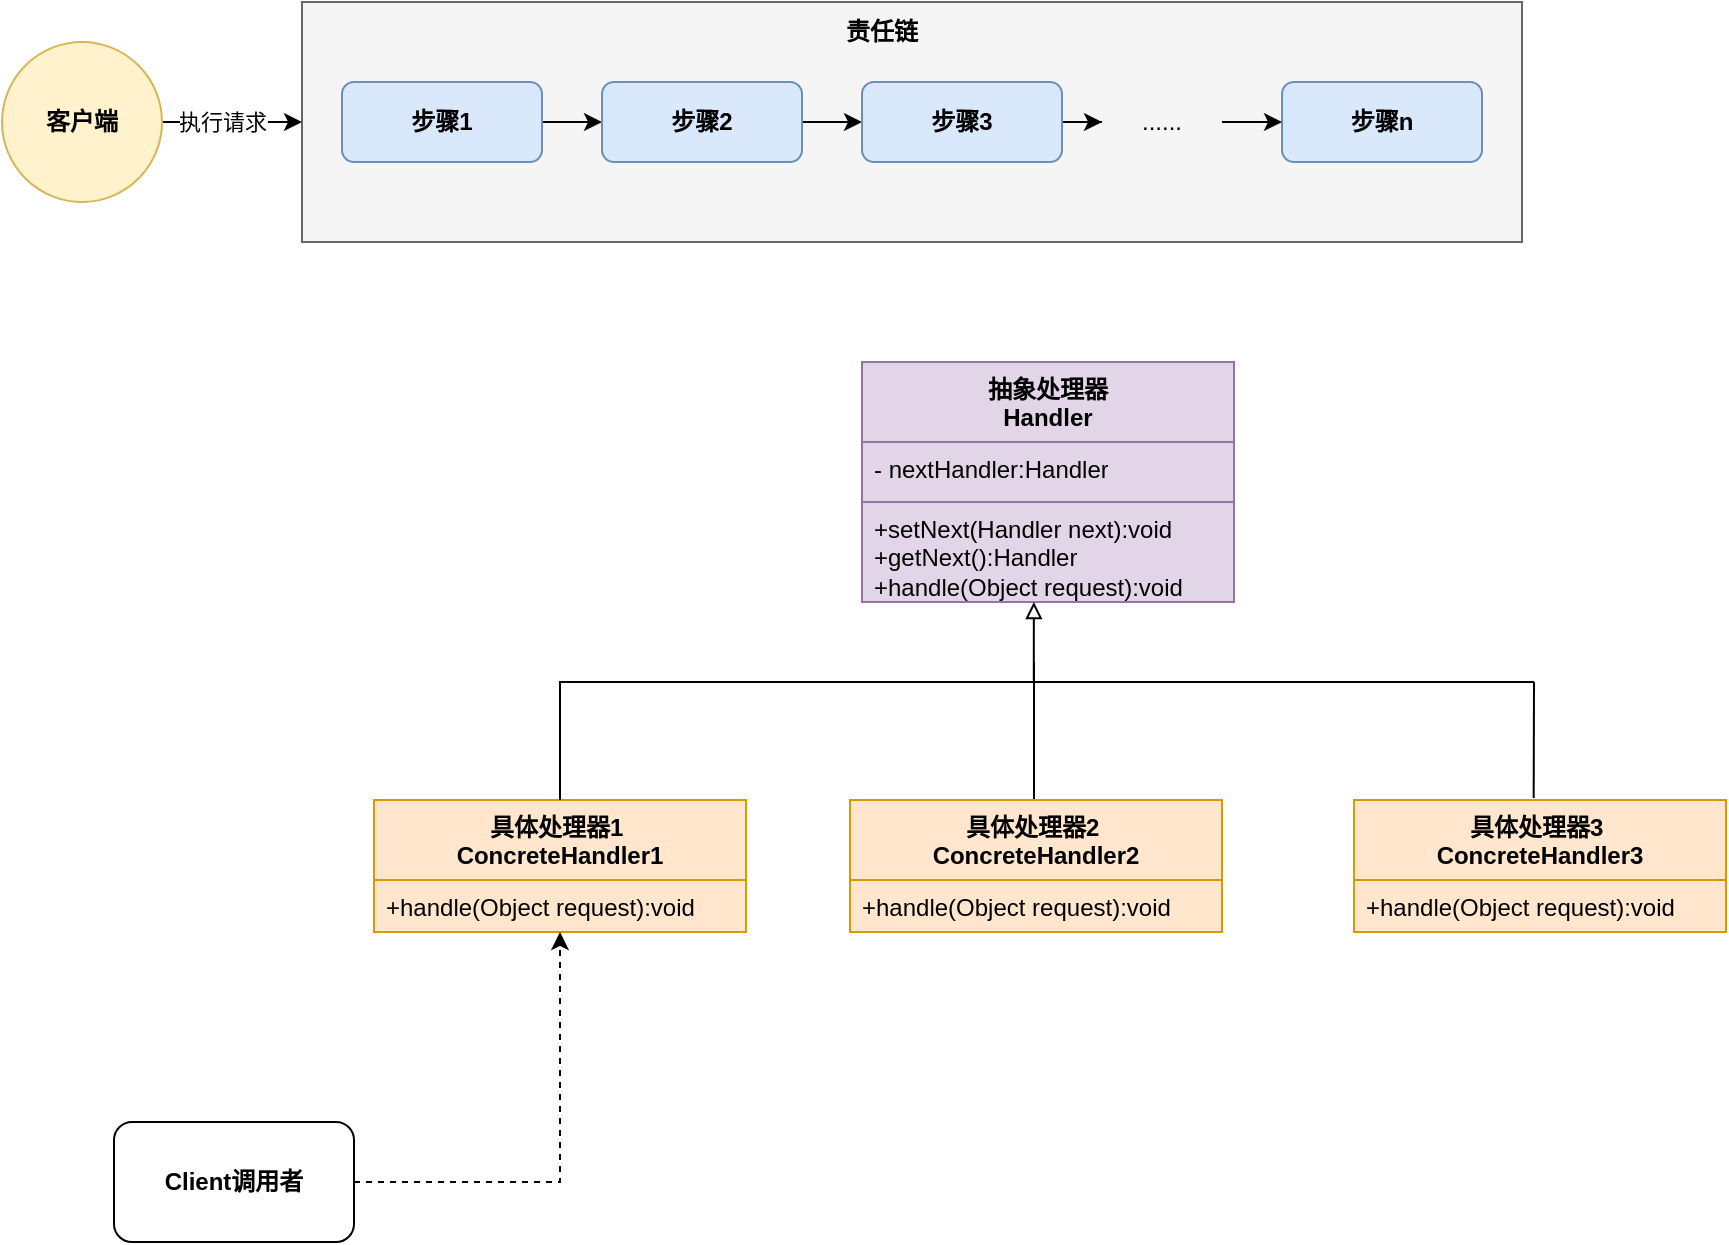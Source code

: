 <mxfile version="24.6.4" type="github">
  <diagram name="第 1 页" id="B4c4Xw4Z11oXivclu3je">
    <mxGraphModel dx="1018" dy="604" grid="1" gridSize="10" guides="1" tooltips="1" connect="1" arrows="1" fold="1" page="1" pageScale="1" pageWidth="827" pageHeight="1169" math="0" shadow="0">
      <root>
        <mxCell id="0" />
        <mxCell id="1" parent="0" />
        <mxCell id="u-V5iUQQxsPWD5PB2son-12" value="" style="rounded=0;whiteSpace=wrap;html=1;fillColor=#f5f5f5;fontColor=#333333;strokeColor=#666666;" vertex="1" parent="1">
          <mxGeometry x="184" y="60" width="610" height="120" as="geometry" />
        </mxCell>
        <mxCell id="u-V5iUQQxsPWD5PB2son-11" style="edgeStyle=orthogonalEdgeStyle;rounded=0;orthogonalLoop=1;jettySize=auto;html=1;" edge="1" parent="1" source="u-V5iUQQxsPWD5PB2son-1">
          <mxGeometry relative="1" as="geometry">
            <mxPoint x="184" y="120" as="targetPoint" />
          </mxGeometry>
        </mxCell>
        <mxCell id="u-V5iUQQxsPWD5PB2son-14" value="执行请求" style="edgeLabel;html=1;align=center;verticalAlign=middle;resizable=0;points=[];" vertex="1" connectable="0" parent="u-V5iUQQxsPWD5PB2son-11">
          <mxGeometry x="-0.261" y="-1" relative="1" as="geometry">
            <mxPoint x="4" y="-1" as="offset" />
          </mxGeometry>
        </mxCell>
        <mxCell id="u-V5iUQQxsPWD5PB2son-1" value="客户端" style="ellipse;whiteSpace=wrap;html=1;aspect=fixed;fontStyle=1;fillColor=#fff2cc;strokeColor=#d6b656;" vertex="1" parent="1">
          <mxGeometry x="34" y="80" width="80" height="80" as="geometry" />
        </mxCell>
        <mxCell id="u-V5iUQQxsPWD5PB2son-7" style="edgeStyle=orthogonalEdgeStyle;rounded=0;orthogonalLoop=1;jettySize=auto;html=1;entryX=0;entryY=0.5;entryDx=0;entryDy=0;" edge="1" parent="1" source="u-V5iUQQxsPWD5PB2son-2" target="u-V5iUQQxsPWD5PB2son-3">
          <mxGeometry relative="1" as="geometry" />
        </mxCell>
        <mxCell id="u-V5iUQQxsPWD5PB2son-2" value="步骤1" style="rounded=1;whiteSpace=wrap;html=1;fillColor=#dae8fc;strokeColor=#6c8ebf;fontStyle=1" vertex="1" parent="1">
          <mxGeometry x="204" y="100" width="100" height="40" as="geometry" />
        </mxCell>
        <mxCell id="u-V5iUQQxsPWD5PB2son-8" style="edgeStyle=orthogonalEdgeStyle;rounded=0;orthogonalLoop=1;jettySize=auto;html=1;entryX=0;entryY=0.5;entryDx=0;entryDy=0;" edge="1" parent="1" source="u-V5iUQQxsPWD5PB2son-3" target="u-V5iUQQxsPWD5PB2son-4">
          <mxGeometry relative="1" as="geometry" />
        </mxCell>
        <mxCell id="u-V5iUQQxsPWD5PB2son-3" value="步骤2" style="rounded=1;whiteSpace=wrap;html=1;fillColor=#dae8fc;strokeColor=#6c8ebf;fontStyle=1" vertex="1" parent="1">
          <mxGeometry x="334" y="100" width="100" height="40" as="geometry" />
        </mxCell>
        <mxCell id="u-V5iUQQxsPWD5PB2son-9" style="edgeStyle=orthogonalEdgeStyle;rounded=0;orthogonalLoop=1;jettySize=auto;html=1;" edge="1" parent="1" source="u-V5iUQQxsPWD5PB2son-4" target="u-V5iUQQxsPWD5PB2son-6">
          <mxGeometry relative="1" as="geometry" />
        </mxCell>
        <mxCell id="u-V5iUQQxsPWD5PB2son-4" value="步骤3" style="rounded=1;whiteSpace=wrap;html=1;fillColor=#dae8fc;strokeColor=#6c8ebf;fontStyle=1" vertex="1" parent="1">
          <mxGeometry x="464" y="100" width="100" height="40" as="geometry" />
        </mxCell>
        <mxCell id="u-V5iUQQxsPWD5PB2son-5" value="步骤n" style="rounded=1;whiteSpace=wrap;html=1;fillColor=#dae8fc;strokeColor=#6c8ebf;fontStyle=1" vertex="1" parent="1">
          <mxGeometry x="674" y="100" width="100" height="40" as="geometry" />
        </mxCell>
        <mxCell id="u-V5iUQQxsPWD5PB2son-10" style="edgeStyle=orthogonalEdgeStyle;rounded=0;orthogonalLoop=1;jettySize=auto;html=1;entryX=0;entryY=0.5;entryDx=0;entryDy=0;" edge="1" parent="1" source="u-V5iUQQxsPWD5PB2son-6" target="u-V5iUQQxsPWD5PB2son-5">
          <mxGeometry relative="1" as="geometry" />
        </mxCell>
        <mxCell id="u-V5iUQQxsPWD5PB2son-6" value="......" style="text;html=1;align=center;verticalAlign=middle;whiteSpace=wrap;rounded=0;" vertex="1" parent="1">
          <mxGeometry x="584" y="105" width="60" height="30" as="geometry" />
        </mxCell>
        <mxCell id="u-V5iUQQxsPWD5PB2son-13" value="责任链" style="text;html=1;align=center;verticalAlign=middle;whiteSpace=wrap;rounded=0;fontStyle=1" vertex="1" parent="1">
          <mxGeometry x="444" y="60" width="60" height="30" as="geometry" />
        </mxCell>
        <mxCell id="u-V5iUQQxsPWD5PB2son-16" value="具体处理器1&amp;nbsp;&lt;div&gt;ConcreteHandler1&lt;/div&gt;" style="swimlane;fontStyle=1;align=center;verticalAlign=top;childLayout=stackLayout;horizontal=1;startSize=40;horizontalStack=0;resizeParent=1;resizeParentMax=0;resizeLast=0;collapsible=1;marginBottom=0;whiteSpace=wrap;html=1;fillColor=#ffe6cc;strokeColor=#d79b00;" vertex="1" parent="1">
          <mxGeometry x="220" y="459" width="186" height="66" as="geometry">
            <mxRectangle x="114" y="390" width="140" height="40" as="alternateBounds" />
          </mxGeometry>
        </mxCell>
        <mxCell id="u-V5iUQQxsPWD5PB2son-18" value="+handle(Object request):void" style="text;strokeColor=#d79b00;fillColor=#ffe6cc;align=left;verticalAlign=top;spacingLeft=4;spacingRight=4;overflow=hidden;rotatable=0;points=[[0,0.5],[1,0.5]];portConstraint=eastwest;whiteSpace=wrap;html=1;" vertex="1" parent="u-V5iUQQxsPWD5PB2son-16">
          <mxGeometry y="40" width="186" height="26" as="geometry" />
        </mxCell>
        <mxCell id="u-V5iUQQxsPWD5PB2son-31" style="edgeStyle=orthogonalEdgeStyle;rounded=0;orthogonalLoop=1;jettySize=auto;html=1;endArrow=none;endFill=0;" edge="1" parent="1" source="u-V5iUQQxsPWD5PB2son-19">
          <mxGeometry relative="1" as="geometry">
            <mxPoint x="550" y="390" as="targetPoint" />
            <Array as="points">
              <mxPoint x="550" y="410" />
              <mxPoint x="550" y="410" />
            </Array>
          </mxGeometry>
        </mxCell>
        <mxCell id="u-V5iUQQxsPWD5PB2son-19" value="具体处理器2&amp;nbsp;&lt;div&gt;ConcreteHandler2&lt;/div&gt;" style="swimlane;fontStyle=1;align=center;verticalAlign=top;childLayout=stackLayout;horizontal=1;startSize=40;horizontalStack=0;resizeParent=1;resizeParentMax=0;resizeLast=0;collapsible=1;marginBottom=0;whiteSpace=wrap;html=1;fillColor=#ffe6cc;strokeColor=#d79b00;" vertex="1" parent="1">
          <mxGeometry x="458" y="459" width="186" height="66" as="geometry">
            <mxRectangle x="114" y="390" width="140" height="40" as="alternateBounds" />
          </mxGeometry>
        </mxCell>
        <mxCell id="u-V5iUQQxsPWD5PB2son-20" value="+handle(Object request):void" style="text;strokeColor=#d79b00;fillColor=#ffe6cc;align=left;verticalAlign=top;spacingLeft=4;spacingRight=4;overflow=hidden;rotatable=0;points=[[0,0.5],[1,0.5]];portConstraint=eastwest;whiteSpace=wrap;html=1;" vertex="1" parent="u-V5iUQQxsPWD5PB2son-19">
          <mxGeometry y="40" width="186" height="26" as="geometry" />
        </mxCell>
        <mxCell id="u-V5iUQQxsPWD5PB2son-21" value="具体处理器3&amp;nbsp;&lt;div&gt;ConcreteHandler3&lt;/div&gt;" style="swimlane;fontStyle=1;align=center;verticalAlign=top;childLayout=stackLayout;horizontal=1;startSize=40;horizontalStack=0;resizeParent=1;resizeParentMax=0;resizeLast=0;collapsible=1;marginBottom=0;whiteSpace=wrap;html=1;fillColor=#ffe6cc;strokeColor=#d79b00;" vertex="1" parent="1">
          <mxGeometry x="710" y="459" width="186" height="66" as="geometry">
            <mxRectangle x="114" y="390" width="140" height="40" as="alternateBounds" />
          </mxGeometry>
        </mxCell>
        <mxCell id="u-V5iUQQxsPWD5PB2son-22" value="+handle(Object request):void" style="text;strokeColor=#d79b00;fillColor=#ffe6cc;align=left;verticalAlign=top;spacingLeft=4;spacingRight=4;overflow=hidden;rotatable=0;points=[[0,0.5],[1,0.5]];portConstraint=eastwest;whiteSpace=wrap;html=1;" vertex="1" parent="u-V5iUQQxsPWD5PB2son-21">
          <mxGeometry y="40" width="186" height="26" as="geometry" />
        </mxCell>
        <mxCell id="u-V5iUQQxsPWD5PB2son-36" style="edgeStyle=orthogonalEdgeStyle;rounded=0;orthogonalLoop=1;jettySize=auto;html=1;entryX=0.5;entryY=1;entryDx=0;entryDy=0;dashed=1;" edge="1" parent="1" source="u-V5iUQQxsPWD5PB2son-23" target="u-V5iUQQxsPWD5PB2son-16">
          <mxGeometry relative="1" as="geometry" />
        </mxCell>
        <mxCell id="u-V5iUQQxsPWD5PB2son-23" value="Client调用者" style="rounded=1;whiteSpace=wrap;html=1;fontStyle=1" vertex="1" parent="1">
          <mxGeometry x="90" y="620" width="120" height="60" as="geometry" />
        </mxCell>
        <mxCell id="u-V5iUQQxsPWD5PB2son-26" value="抽象处理器&lt;div&gt;Handler&lt;/div&gt;" style="swimlane;fontStyle=1;align=center;verticalAlign=top;childLayout=stackLayout;horizontal=1;startSize=40;horizontalStack=0;resizeParent=1;resizeParentMax=0;resizeLast=0;collapsible=1;marginBottom=0;whiteSpace=wrap;html=1;fillColor=#e1d5e7;strokeColor=#9673a6;" vertex="1" parent="1">
          <mxGeometry x="464" y="240" width="186" height="70" as="geometry">
            <mxRectangle x="114" y="390" width="140" height="40" as="alternateBounds" />
          </mxGeometry>
        </mxCell>
        <mxCell id="u-V5iUQQxsPWD5PB2son-28" value="- nextHandler:Handler" style="text;strokeColor=#9673a6;fillColor=#e1d5e7;align=left;verticalAlign=top;spacingLeft=4;spacingRight=4;overflow=hidden;rotatable=0;points=[[0,0.5],[1,0.5]];portConstraint=eastwest;whiteSpace=wrap;html=1;" vertex="1" parent="u-V5iUQQxsPWD5PB2son-26">
          <mxGeometry y="40" width="186" height="30" as="geometry" />
        </mxCell>
        <mxCell id="u-V5iUQQxsPWD5PB2son-27" value="+setNext(Handler next):void&lt;div&gt;+getNext():Handler&lt;/div&gt;&lt;div&gt;+handle(Object request):void&lt;/div&gt;" style="text;strokeColor=#9673a6;fillColor=#e1d5e7;align=left;verticalAlign=top;spacingLeft=4;spacingRight=4;overflow=hidden;rotatable=0;points=[[0,0.5],[1,0.5]];portConstraint=eastwest;whiteSpace=wrap;html=1;" vertex="1" parent="1">
          <mxGeometry x="464" y="310" width="186" height="50" as="geometry" />
        </mxCell>
        <mxCell id="u-V5iUQQxsPWD5PB2son-29" style="edgeStyle=orthogonalEdgeStyle;rounded=0;orthogonalLoop=1;jettySize=auto;html=1;entryX=0.462;entryY=1;entryDx=0;entryDy=0;entryPerimeter=0;endArrow=block;endFill=0;" edge="1" parent="1" source="u-V5iUQQxsPWD5PB2son-16" target="u-V5iUQQxsPWD5PB2son-27">
          <mxGeometry relative="1" as="geometry">
            <Array as="points">
              <mxPoint x="313" y="400" />
              <mxPoint x="550" y="400" />
            </Array>
          </mxGeometry>
        </mxCell>
        <mxCell id="u-V5iUQQxsPWD5PB2son-34" value="" style="endArrow=none;html=1;rounded=0;" edge="1" parent="1">
          <mxGeometry width="50" height="50" relative="1" as="geometry">
            <mxPoint x="550" y="400" as="sourcePoint" />
            <mxPoint x="800" y="400" as="targetPoint" />
          </mxGeometry>
        </mxCell>
        <mxCell id="u-V5iUQQxsPWD5PB2son-35" value="" style="endArrow=none;html=1;rounded=0;exitX=0.483;exitY=-0.015;exitDx=0;exitDy=0;exitPerimeter=0;" edge="1" parent="1" source="u-V5iUQQxsPWD5PB2son-21">
          <mxGeometry width="50" height="50" relative="1" as="geometry">
            <mxPoint x="800" y="450" as="sourcePoint" />
            <mxPoint x="800" y="400" as="targetPoint" />
          </mxGeometry>
        </mxCell>
      </root>
    </mxGraphModel>
  </diagram>
</mxfile>
